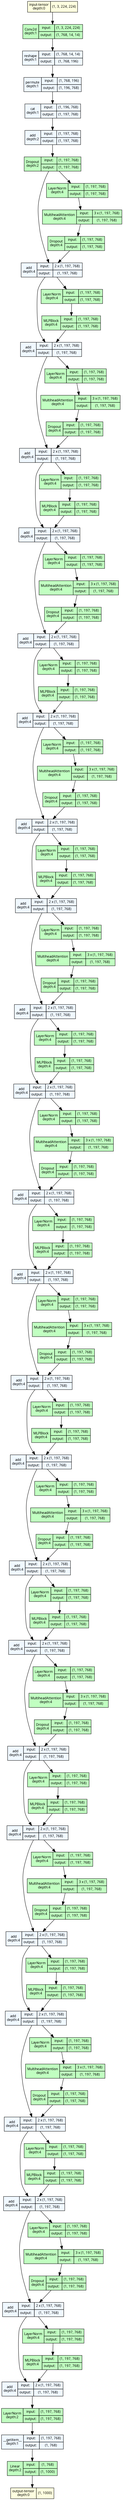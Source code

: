 strict digraph ViT_b_16 {
	graph [ordering=in size="106.5,106.5"]
	node [align=left fontname="Linux libertine" fontsize=10 height=0.2 margin=0 ranksep=0.1 shape=plaintext style=filled]
	edge [fontsize=10]
	0 [label=<
                    <TABLE BORDER="0" CELLBORDER="1" CELLSPACING="0" CELLPADDING="4">
                    <TR><TD>input-tensor<BR/>depth:0</TD><TD>(1, 3, 224, 224)</TD></TR>
                    </TABLE>> fillcolor=lightyellow]
	1 [label=<
                    <TABLE BORDER="0" CELLBORDER="1" CELLSPACING="0" CELLPADDING="4">
                    <TR>
                        <TD ROWSPAN="2">Conv2d<BR/>depth:1</TD>
                        <TD COLSPAN="2">input:</TD>
                        <TD COLSPAN="2">(1, 3, 224, 224) </TD>
                    </TR>
                    <TR>
                        <TD COLSPAN="2">output: </TD>
                        <TD COLSPAN="2">(1, 768, 14, 14) </TD>
                    </TR>
                    </TABLE>> fillcolor=darkseagreen1]
	2 [label=<
                    <TABLE BORDER="0" CELLBORDER="1" CELLSPACING="0" CELLPADDING="4">
                    <TR>
                        <TD ROWSPAN="2">reshape<BR/>depth:1</TD>
                        <TD COLSPAN="2">input:</TD>
                        <TD COLSPAN="2">(1, 768, 14, 14) </TD>
                    </TR>
                    <TR>
                        <TD COLSPAN="2">output: </TD>
                        <TD COLSPAN="2">(1, 768, 196) </TD>
                    </TR>
                    </TABLE>> fillcolor=aliceblue]
	3 [label=<
                    <TABLE BORDER="0" CELLBORDER="1" CELLSPACING="0" CELLPADDING="4">
                    <TR>
                        <TD ROWSPAN="2">permute<BR/>depth:1</TD>
                        <TD COLSPAN="2">input:</TD>
                        <TD COLSPAN="2">(1, 768, 196) </TD>
                    </TR>
                    <TR>
                        <TD COLSPAN="2">output: </TD>
                        <TD COLSPAN="2">(1, 196, 768) </TD>
                    </TR>
                    </TABLE>> fillcolor=aliceblue]
	4 [label=<
                    <TABLE BORDER="0" CELLBORDER="1" CELLSPACING="0" CELLPADDING="4">
                    <TR>
                        <TD ROWSPAN="2">cat<BR/>depth:1</TD>
                        <TD COLSPAN="2">input:</TD>
                        <TD COLSPAN="2">(1, 196, 768) </TD>
                    </TR>
                    <TR>
                        <TD COLSPAN="2">output: </TD>
                        <TD COLSPAN="2">(1, 197, 768) </TD>
                    </TR>
                    </TABLE>> fillcolor=aliceblue]
	5 [label=<
                    <TABLE BORDER="0" CELLBORDER="1" CELLSPACING="0" CELLPADDING="4">
                    <TR>
                        <TD ROWSPAN="2">add<BR/>depth:2</TD>
                        <TD COLSPAN="2">input:</TD>
                        <TD COLSPAN="2">(1, 197, 768) </TD>
                    </TR>
                    <TR>
                        <TD COLSPAN="2">output: </TD>
                        <TD COLSPAN="2">(1, 197, 768) </TD>
                    </TR>
                    </TABLE>> fillcolor=aliceblue]
	6 [label=<
                    <TABLE BORDER="0" CELLBORDER="1" CELLSPACING="0" CELLPADDING="4">
                    <TR>
                        <TD ROWSPAN="2">Dropout<BR/>depth:2</TD>
                        <TD COLSPAN="2">input:</TD>
                        <TD COLSPAN="2">(1, 197, 768) </TD>
                    </TR>
                    <TR>
                        <TD COLSPAN="2">output: </TD>
                        <TD COLSPAN="2">(1, 197, 768) </TD>
                    </TR>
                    </TABLE>> fillcolor=darkseagreen1]
	7 [label=<
                    <TABLE BORDER="0" CELLBORDER="1" CELLSPACING="0" CELLPADDING="4">
                    <TR>
                        <TD ROWSPAN="2">LayerNorm<BR/>depth:4</TD>
                        <TD COLSPAN="2">input:</TD>
                        <TD COLSPAN="2">(1, 197, 768) </TD>
                    </TR>
                    <TR>
                        <TD COLSPAN="2">output: </TD>
                        <TD COLSPAN="2">(1, 197, 768) </TD>
                    </TR>
                    </TABLE>> fillcolor=darkseagreen1]
	8 [label=<
                    <TABLE BORDER="0" CELLBORDER="1" CELLSPACING="0" CELLPADDING="4">
                    <TR>
                        <TD ROWSPAN="2">MultiheadAttention<BR/>depth:4</TD>
                        <TD COLSPAN="2">input:</TD>
                        <TD COLSPAN="2">3 x (1, 197, 768) </TD>
                    </TR>
                    <TR>
                        <TD COLSPAN="2">output: </TD>
                        <TD COLSPAN="2">(1, 197, 768) </TD>
                    </TR>
                    </TABLE>> fillcolor=darkseagreen1]
	9 [label=<
                    <TABLE BORDER="0" CELLBORDER="1" CELLSPACING="0" CELLPADDING="4">
                    <TR>
                        <TD ROWSPAN="2">Dropout<BR/>depth:4</TD>
                        <TD COLSPAN="2">input:</TD>
                        <TD COLSPAN="2">(1, 197, 768) </TD>
                    </TR>
                    <TR>
                        <TD COLSPAN="2">output: </TD>
                        <TD COLSPAN="2">(1, 197, 768) </TD>
                    </TR>
                    </TABLE>> fillcolor=darkseagreen1]
	10 [label=<
                    <TABLE BORDER="0" CELLBORDER="1" CELLSPACING="0" CELLPADDING="4">
                    <TR>
                        <TD ROWSPAN="2">add<BR/>depth:4</TD>
                        <TD COLSPAN="2">input:</TD>
                        <TD COLSPAN="2">2 x (1, 197, 768) </TD>
                    </TR>
                    <TR>
                        <TD COLSPAN="2">output: </TD>
                        <TD COLSPAN="2">(1, 197, 768) </TD>
                    </TR>
                    </TABLE>> fillcolor=aliceblue]
	11 [label=<
                    <TABLE BORDER="0" CELLBORDER="1" CELLSPACING="0" CELLPADDING="4">
                    <TR>
                        <TD ROWSPAN="2">LayerNorm<BR/>depth:4</TD>
                        <TD COLSPAN="2">input:</TD>
                        <TD COLSPAN="2">(1, 197, 768) </TD>
                    </TR>
                    <TR>
                        <TD COLSPAN="2">output: </TD>
                        <TD COLSPAN="2">(1, 197, 768) </TD>
                    </TR>
                    </TABLE>> fillcolor=darkseagreen1]
	12 [label=<
                    <TABLE BORDER="0" CELLBORDER="1" CELLSPACING="0" CELLPADDING="4">
                    <TR>
                        <TD ROWSPAN="2">MLPBlock<BR/>depth:4</TD>
                        <TD COLSPAN="2">input:</TD>
                        <TD COLSPAN="2">(1, 197, 768) </TD>
                    </TR>
                    <TR>
                        <TD COLSPAN="2">output: </TD>
                        <TD COLSPAN="2">(1, 197, 768) </TD>
                    </TR>
                    </TABLE>> fillcolor=darkseagreen1]
	13 [label=<
                    <TABLE BORDER="0" CELLBORDER="1" CELLSPACING="0" CELLPADDING="4">
                    <TR>
                        <TD ROWSPAN="2">add<BR/>depth:4</TD>
                        <TD COLSPAN="2">input:</TD>
                        <TD COLSPAN="2">2 x (1, 197, 768) </TD>
                    </TR>
                    <TR>
                        <TD COLSPAN="2">output: </TD>
                        <TD COLSPAN="2">(1, 197, 768) </TD>
                    </TR>
                    </TABLE>> fillcolor=aliceblue]
	14 [label=<
                    <TABLE BORDER="0" CELLBORDER="1" CELLSPACING="0" CELLPADDING="4">
                    <TR>
                        <TD ROWSPAN="2">LayerNorm<BR/>depth:4</TD>
                        <TD COLSPAN="2">input:</TD>
                        <TD COLSPAN="2">(1, 197, 768) </TD>
                    </TR>
                    <TR>
                        <TD COLSPAN="2">output: </TD>
                        <TD COLSPAN="2">(1, 197, 768) </TD>
                    </TR>
                    </TABLE>> fillcolor=darkseagreen1]
	15 [label=<
                    <TABLE BORDER="0" CELLBORDER="1" CELLSPACING="0" CELLPADDING="4">
                    <TR>
                        <TD ROWSPAN="2">MultiheadAttention<BR/>depth:4</TD>
                        <TD COLSPAN="2">input:</TD>
                        <TD COLSPAN="2">3 x (1, 197, 768) </TD>
                    </TR>
                    <TR>
                        <TD COLSPAN="2">output: </TD>
                        <TD COLSPAN="2">(1, 197, 768) </TD>
                    </TR>
                    </TABLE>> fillcolor=darkseagreen1]
	16 [label=<
                    <TABLE BORDER="0" CELLBORDER="1" CELLSPACING="0" CELLPADDING="4">
                    <TR>
                        <TD ROWSPAN="2">Dropout<BR/>depth:4</TD>
                        <TD COLSPAN="2">input:</TD>
                        <TD COLSPAN="2">(1, 197, 768) </TD>
                    </TR>
                    <TR>
                        <TD COLSPAN="2">output: </TD>
                        <TD COLSPAN="2">(1, 197, 768) </TD>
                    </TR>
                    </TABLE>> fillcolor=darkseagreen1]
	17 [label=<
                    <TABLE BORDER="0" CELLBORDER="1" CELLSPACING="0" CELLPADDING="4">
                    <TR>
                        <TD ROWSPAN="2">add<BR/>depth:4</TD>
                        <TD COLSPAN="2">input:</TD>
                        <TD COLSPAN="2">2 x (1, 197, 768) </TD>
                    </TR>
                    <TR>
                        <TD COLSPAN="2">output: </TD>
                        <TD COLSPAN="2">(1, 197, 768) </TD>
                    </TR>
                    </TABLE>> fillcolor=aliceblue]
	18 [label=<
                    <TABLE BORDER="0" CELLBORDER="1" CELLSPACING="0" CELLPADDING="4">
                    <TR>
                        <TD ROWSPAN="2">LayerNorm<BR/>depth:4</TD>
                        <TD COLSPAN="2">input:</TD>
                        <TD COLSPAN="2">(1, 197, 768) </TD>
                    </TR>
                    <TR>
                        <TD COLSPAN="2">output: </TD>
                        <TD COLSPAN="2">(1, 197, 768) </TD>
                    </TR>
                    </TABLE>> fillcolor=darkseagreen1]
	19 [label=<
                    <TABLE BORDER="0" CELLBORDER="1" CELLSPACING="0" CELLPADDING="4">
                    <TR>
                        <TD ROWSPAN="2">MLPBlock<BR/>depth:4</TD>
                        <TD COLSPAN="2">input:</TD>
                        <TD COLSPAN="2">(1, 197, 768) </TD>
                    </TR>
                    <TR>
                        <TD COLSPAN="2">output: </TD>
                        <TD COLSPAN="2">(1, 197, 768) </TD>
                    </TR>
                    </TABLE>> fillcolor=darkseagreen1]
	20 [label=<
                    <TABLE BORDER="0" CELLBORDER="1" CELLSPACING="0" CELLPADDING="4">
                    <TR>
                        <TD ROWSPAN="2">add<BR/>depth:4</TD>
                        <TD COLSPAN="2">input:</TD>
                        <TD COLSPAN="2">2 x (1, 197, 768) </TD>
                    </TR>
                    <TR>
                        <TD COLSPAN="2">output: </TD>
                        <TD COLSPAN="2">(1, 197, 768) </TD>
                    </TR>
                    </TABLE>> fillcolor=aliceblue]
	21 [label=<
                    <TABLE BORDER="0" CELLBORDER="1" CELLSPACING="0" CELLPADDING="4">
                    <TR>
                        <TD ROWSPAN="2">LayerNorm<BR/>depth:4</TD>
                        <TD COLSPAN="2">input:</TD>
                        <TD COLSPAN="2">(1, 197, 768) </TD>
                    </TR>
                    <TR>
                        <TD COLSPAN="2">output: </TD>
                        <TD COLSPAN="2">(1, 197, 768) </TD>
                    </TR>
                    </TABLE>> fillcolor=darkseagreen1]
	22 [label=<
                    <TABLE BORDER="0" CELLBORDER="1" CELLSPACING="0" CELLPADDING="4">
                    <TR>
                        <TD ROWSPAN="2">MultiheadAttention<BR/>depth:4</TD>
                        <TD COLSPAN="2">input:</TD>
                        <TD COLSPAN="2">3 x (1, 197, 768) </TD>
                    </TR>
                    <TR>
                        <TD COLSPAN="2">output: </TD>
                        <TD COLSPAN="2">(1, 197, 768) </TD>
                    </TR>
                    </TABLE>> fillcolor=darkseagreen1]
	23 [label=<
                    <TABLE BORDER="0" CELLBORDER="1" CELLSPACING="0" CELLPADDING="4">
                    <TR>
                        <TD ROWSPAN="2">Dropout<BR/>depth:4</TD>
                        <TD COLSPAN="2">input:</TD>
                        <TD COLSPAN="2">(1, 197, 768) </TD>
                    </TR>
                    <TR>
                        <TD COLSPAN="2">output: </TD>
                        <TD COLSPAN="2">(1, 197, 768) </TD>
                    </TR>
                    </TABLE>> fillcolor=darkseagreen1]
	24 [label=<
                    <TABLE BORDER="0" CELLBORDER="1" CELLSPACING="0" CELLPADDING="4">
                    <TR>
                        <TD ROWSPAN="2">add<BR/>depth:4</TD>
                        <TD COLSPAN="2">input:</TD>
                        <TD COLSPAN="2">2 x (1, 197, 768) </TD>
                    </TR>
                    <TR>
                        <TD COLSPAN="2">output: </TD>
                        <TD COLSPAN="2">(1, 197, 768) </TD>
                    </TR>
                    </TABLE>> fillcolor=aliceblue]
	25 [label=<
                    <TABLE BORDER="0" CELLBORDER="1" CELLSPACING="0" CELLPADDING="4">
                    <TR>
                        <TD ROWSPAN="2">LayerNorm<BR/>depth:4</TD>
                        <TD COLSPAN="2">input:</TD>
                        <TD COLSPAN="2">(1, 197, 768) </TD>
                    </TR>
                    <TR>
                        <TD COLSPAN="2">output: </TD>
                        <TD COLSPAN="2">(1, 197, 768) </TD>
                    </TR>
                    </TABLE>> fillcolor=darkseagreen1]
	26 [label=<
                    <TABLE BORDER="0" CELLBORDER="1" CELLSPACING="0" CELLPADDING="4">
                    <TR>
                        <TD ROWSPAN="2">MLPBlock<BR/>depth:4</TD>
                        <TD COLSPAN="2">input:</TD>
                        <TD COLSPAN="2">(1, 197, 768) </TD>
                    </TR>
                    <TR>
                        <TD COLSPAN="2">output: </TD>
                        <TD COLSPAN="2">(1, 197, 768) </TD>
                    </TR>
                    </TABLE>> fillcolor=darkseagreen1]
	27 [label=<
                    <TABLE BORDER="0" CELLBORDER="1" CELLSPACING="0" CELLPADDING="4">
                    <TR>
                        <TD ROWSPAN="2">add<BR/>depth:4</TD>
                        <TD COLSPAN="2">input:</TD>
                        <TD COLSPAN="2">2 x (1, 197, 768) </TD>
                    </TR>
                    <TR>
                        <TD COLSPAN="2">output: </TD>
                        <TD COLSPAN="2">(1, 197, 768) </TD>
                    </TR>
                    </TABLE>> fillcolor=aliceblue]
	28 [label=<
                    <TABLE BORDER="0" CELLBORDER="1" CELLSPACING="0" CELLPADDING="4">
                    <TR>
                        <TD ROWSPAN="2">LayerNorm<BR/>depth:4</TD>
                        <TD COLSPAN="2">input:</TD>
                        <TD COLSPAN="2">(1, 197, 768) </TD>
                    </TR>
                    <TR>
                        <TD COLSPAN="2">output: </TD>
                        <TD COLSPAN="2">(1, 197, 768) </TD>
                    </TR>
                    </TABLE>> fillcolor=darkseagreen1]
	29 [label=<
                    <TABLE BORDER="0" CELLBORDER="1" CELLSPACING="0" CELLPADDING="4">
                    <TR>
                        <TD ROWSPAN="2">MultiheadAttention<BR/>depth:4</TD>
                        <TD COLSPAN="2">input:</TD>
                        <TD COLSPAN="2">3 x (1, 197, 768) </TD>
                    </TR>
                    <TR>
                        <TD COLSPAN="2">output: </TD>
                        <TD COLSPAN="2">(1, 197, 768) </TD>
                    </TR>
                    </TABLE>> fillcolor=darkseagreen1]
	30 [label=<
                    <TABLE BORDER="0" CELLBORDER="1" CELLSPACING="0" CELLPADDING="4">
                    <TR>
                        <TD ROWSPAN="2">Dropout<BR/>depth:4</TD>
                        <TD COLSPAN="2">input:</TD>
                        <TD COLSPAN="2">(1, 197, 768) </TD>
                    </TR>
                    <TR>
                        <TD COLSPAN="2">output: </TD>
                        <TD COLSPAN="2">(1, 197, 768) </TD>
                    </TR>
                    </TABLE>> fillcolor=darkseagreen1]
	31 [label=<
                    <TABLE BORDER="0" CELLBORDER="1" CELLSPACING="0" CELLPADDING="4">
                    <TR>
                        <TD ROWSPAN="2">add<BR/>depth:4</TD>
                        <TD COLSPAN="2">input:</TD>
                        <TD COLSPAN="2">2 x (1, 197, 768) </TD>
                    </TR>
                    <TR>
                        <TD COLSPAN="2">output: </TD>
                        <TD COLSPAN="2">(1, 197, 768) </TD>
                    </TR>
                    </TABLE>> fillcolor=aliceblue]
	32 [label=<
                    <TABLE BORDER="0" CELLBORDER="1" CELLSPACING="0" CELLPADDING="4">
                    <TR>
                        <TD ROWSPAN="2">LayerNorm<BR/>depth:4</TD>
                        <TD COLSPAN="2">input:</TD>
                        <TD COLSPAN="2">(1, 197, 768) </TD>
                    </TR>
                    <TR>
                        <TD COLSPAN="2">output: </TD>
                        <TD COLSPAN="2">(1, 197, 768) </TD>
                    </TR>
                    </TABLE>> fillcolor=darkseagreen1]
	33 [label=<
                    <TABLE BORDER="0" CELLBORDER="1" CELLSPACING="0" CELLPADDING="4">
                    <TR>
                        <TD ROWSPAN="2">MLPBlock<BR/>depth:4</TD>
                        <TD COLSPAN="2">input:</TD>
                        <TD COLSPAN="2">(1, 197, 768) </TD>
                    </TR>
                    <TR>
                        <TD COLSPAN="2">output: </TD>
                        <TD COLSPAN="2">(1, 197, 768) </TD>
                    </TR>
                    </TABLE>> fillcolor=darkseagreen1]
	34 [label=<
                    <TABLE BORDER="0" CELLBORDER="1" CELLSPACING="0" CELLPADDING="4">
                    <TR>
                        <TD ROWSPAN="2">add<BR/>depth:4</TD>
                        <TD COLSPAN="2">input:</TD>
                        <TD COLSPAN="2">2 x (1, 197, 768) </TD>
                    </TR>
                    <TR>
                        <TD COLSPAN="2">output: </TD>
                        <TD COLSPAN="2">(1, 197, 768) </TD>
                    </TR>
                    </TABLE>> fillcolor=aliceblue]
	35 [label=<
                    <TABLE BORDER="0" CELLBORDER="1" CELLSPACING="0" CELLPADDING="4">
                    <TR>
                        <TD ROWSPAN="2">LayerNorm<BR/>depth:4</TD>
                        <TD COLSPAN="2">input:</TD>
                        <TD COLSPAN="2">(1, 197, 768) </TD>
                    </TR>
                    <TR>
                        <TD COLSPAN="2">output: </TD>
                        <TD COLSPAN="2">(1, 197, 768) </TD>
                    </TR>
                    </TABLE>> fillcolor=darkseagreen1]
	36 [label=<
                    <TABLE BORDER="0" CELLBORDER="1" CELLSPACING="0" CELLPADDING="4">
                    <TR>
                        <TD ROWSPAN="2">MultiheadAttention<BR/>depth:4</TD>
                        <TD COLSPAN="2">input:</TD>
                        <TD COLSPAN="2">3 x (1, 197, 768) </TD>
                    </TR>
                    <TR>
                        <TD COLSPAN="2">output: </TD>
                        <TD COLSPAN="2">(1, 197, 768) </TD>
                    </TR>
                    </TABLE>> fillcolor=darkseagreen1]
	37 [label=<
                    <TABLE BORDER="0" CELLBORDER="1" CELLSPACING="0" CELLPADDING="4">
                    <TR>
                        <TD ROWSPAN="2">Dropout<BR/>depth:4</TD>
                        <TD COLSPAN="2">input:</TD>
                        <TD COLSPAN="2">(1, 197, 768) </TD>
                    </TR>
                    <TR>
                        <TD COLSPAN="2">output: </TD>
                        <TD COLSPAN="2">(1, 197, 768) </TD>
                    </TR>
                    </TABLE>> fillcolor=darkseagreen1]
	38 [label=<
                    <TABLE BORDER="0" CELLBORDER="1" CELLSPACING="0" CELLPADDING="4">
                    <TR>
                        <TD ROWSPAN="2">add<BR/>depth:4</TD>
                        <TD COLSPAN="2">input:</TD>
                        <TD COLSPAN="2">2 x (1, 197, 768) </TD>
                    </TR>
                    <TR>
                        <TD COLSPAN="2">output: </TD>
                        <TD COLSPAN="2">(1, 197, 768) </TD>
                    </TR>
                    </TABLE>> fillcolor=aliceblue]
	39 [label=<
                    <TABLE BORDER="0" CELLBORDER="1" CELLSPACING="0" CELLPADDING="4">
                    <TR>
                        <TD ROWSPAN="2">LayerNorm<BR/>depth:4</TD>
                        <TD COLSPAN="2">input:</TD>
                        <TD COLSPAN="2">(1, 197, 768) </TD>
                    </TR>
                    <TR>
                        <TD COLSPAN="2">output: </TD>
                        <TD COLSPAN="2">(1, 197, 768) </TD>
                    </TR>
                    </TABLE>> fillcolor=darkseagreen1]
	40 [label=<
                    <TABLE BORDER="0" CELLBORDER="1" CELLSPACING="0" CELLPADDING="4">
                    <TR>
                        <TD ROWSPAN="2">MLPBlock<BR/>depth:4</TD>
                        <TD COLSPAN="2">input:</TD>
                        <TD COLSPAN="2">(1, 197, 768) </TD>
                    </TR>
                    <TR>
                        <TD COLSPAN="2">output: </TD>
                        <TD COLSPAN="2">(1, 197, 768) </TD>
                    </TR>
                    </TABLE>> fillcolor=darkseagreen1]
	41 [label=<
                    <TABLE BORDER="0" CELLBORDER="1" CELLSPACING="0" CELLPADDING="4">
                    <TR>
                        <TD ROWSPAN="2">add<BR/>depth:4</TD>
                        <TD COLSPAN="2">input:</TD>
                        <TD COLSPAN="2">2 x (1, 197, 768) </TD>
                    </TR>
                    <TR>
                        <TD COLSPAN="2">output: </TD>
                        <TD COLSPAN="2">(1, 197, 768) </TD>
                    </TR>
                    </TABLE>> fillcolor=aliceblue]
	42 [label=<
                    <TABLE BORDER="0" CELLBORDER="1" CELLSPACING="0" CELLPADDING="4">
                    <TR>
                        <TD ROWSPAN="2">LayerNorm<BR/>depth:4</TD>
                        <TD COLSPAN="2">input:</TD>
                        <TD COLSPAN="2">(1, 197, 768) </TD>
                    </TR>
                    <TR>
                        <TD COLSPAN="2">output: </TD>
                        <TD COLSPAN="2">(1, 197, 768) </TD>
                    </TR>
                    </TABLE>> fillcolor=darkseagreen1]
	43 [label=<
                    <TABLE BORDER="0" CELLBORDER="1" CELLSPACING="0" CELLPADDING="4">
                    <TR>
                        <TD ROWSPAN="2">MultiheadAttention<BR/>depth:4</TD>
                        <TD COLSPAN="2">input:</TD>
                        <TD COLSPAN="2">3 x (1, 197, 768) </TD>
                    </TR>
                    <TR>
                        <TD COLSPAN="2">output: </TD>
                        <TD COLSPAN="2">(1, 197, 768) </TD>
                    </TR>
                    </TABLE>> fillcolor=darkseagreen1]
	44 [label=<
                    <TABLE BORDER="0" CELLBORDER="1" CELLSPACING="0" CELLPADDING="4">
                    <TR>
                        <TD ROWSPAN="2">Dropout<BR/>depth:4</TD>
                        <TD COLSPAN="2">input:</TD>
                        <TD COLSPAN="2">(1, 197, 768) </TD>
                    </TR>
                    <TR>
                        <TD COLSPAN="2">output: </TD>
                        <TD COLSPAN="2">(1, 197, 768) </TD>
                    </TR>
                    </TABLE>> fillcolor=darkseagreen1]
	45 [label=<
                    <TABLE BORDER="0" CELLBORDER="1" CELLSPACING="0" CELLPADDING="4">
                    <TR>
                        <TD ROWSPAN="2">add<BR/>depth:4</TD>
                        <TD COLSPAN="2">input:</TD>
                        <TD COLSPAN="2">2 x (1, 197, 768) </TD>
                    </TR>
                    <TR>
                        <TD COLSPAN="2">output: </TD>
                        <TD COLSPAN="2">(1, 197, 768) </TD>
                    </TR>
                    </TABLE>> fillcolor=aliceblue]
	46 [label=<
                    <TABLE BORDER="0" CELLBORDER="1" CELLSPACING="0" CELLPADDING="4">
                    <TR>
                        <TD ROWSPAN="2">LayerNorm<BR/>depth:4</TD>
                        <TD COLSPAN="2">input:</TD>
                        <TD COLSPAN="2">(1, 197, 768) </TD>
                    </TR>
                    <TR>
                        <TD COLSPAN="2">output: </TD>
                        <TD COLSPAN="2">(1, 197, 768) </TD>
                    </TR>
                    </TABLE>> fillcolor=darkseagreen1]
	47 [label=<
                    <TABLE BORDER="0" CELLBORDER="1" CELLSPACING="0" CELLPADDING="4">
                    <TR>
                        <TD ROWSPAN="2">MLPBlock<BR/>depth:4</TD>
                        <TD COLSPAN="2">input:</TD>
                        <TD COLSPAN="2">(1, 197, 768) </TD>
                    </TR>
                    <TR>
                        <TD COLSPAN="2">output: </TD>
                        <TD COLSPAN="2">(1, 197, 768) </TD>
                    </TR>
                    </TABLE>> fillcolor=darkseagreen1]
	48 [label=<
                    <TABLE BORDER="0" CELLBORDER="1" CELLSPACING="0" CELLPADDING="4">
                    <TR>
                        <TD ROWSPAN="2">add<BR/>depth:4</TD>
                        <TD COLSPAN="2">input:</TD>
                        <TD COLSPAN="2">2 x (1, 197, 768) </TD>
                    </TR>
                    <TR>
                        <TD COLSPAN="2">output: </TD>
                        <TD COLSPAN="2">(1, 197, 768) </TD>
                    </TR>
                    </TABLE>> fillcolor=aliceblue]
	49 [label=<
                    <TABLE BORDER="0" CELLBORDER="1" CELLSPACING="0" CELLPADDING="4">
                    <TR>
                        <TD ROWSPAN="2">LayerNorm<BR/>depth:4</TD>
                        <TD COLSPAN="2">input:</TD>
                        <TD COLSPAN="2">(1, 197, 768) </TD>
                    </TR>
                    <TR>
                        <TD COLSPAN="2">output: </TD>
                        <TD COLSPAN="2">(1, 197, 768) </TD>
                    </TR>
                    </TABLE>> fillcolor=darkseagreen1]
	50 [label=<
                    <TABLE BORDER="0" CELLBORDER="1" CELLSPACING="0" CELLPADDING="4">
                    <TR>
                        <TD ROWSPAN="2">MultiheadAttention<BR/>depth:4</TD>
                        <TD COLSPAN="2">input:</TD>
                        <TD COLSPAN="2">3 x (1, 197, 768) </TD>
                    </TR>
                    <TR>
                        <TD COLSPAN="2">output: </TD>
                        <TD COLSPAN="2">(1, 197, 768) </TD>
                    </TR>
                    </TABLE>> fillcolor=darkseagreen1]
	51 [label=<
                    <TABLE BORDER="0" CELLBORDER="1" CELLSPACING="0" CELLPADDING="4">
                    <TR>
                        <TD ROWSPAN="2">Dropout<BR/>depth:4</TD>
                        <TD COLSPAN="2">input:</TD>
                        <TD COLSPAN="2">(1, 197, 768) </TD>
                    </TR>
                    <TR>
                        <TD COLSPAN="2">output: </TD>
                        <TD COLSPAN="2">(1, 197, 768) </TD>
                    </TR>
                    </TABLE>> fillcolor=darkseagreen1]
	52 [label=<
                    <TABLE BORDER="0" CELLBORDER="1" CELLSPACING="0" CELLPADDING="4">
                    <TR>
                        <TD ROWSPAN="2">add<BR/>depth:4</TD>
                        <TD COLSPAN="2">input:</TD>
                        <TD COLSPAN="2">2 x (1, 197, 768) </TD>
                    </TR>
                    <TR>
                        <TD COLSPAN="2">output: </TD>
                        <TD COLSPAN="2">(1, 197, 768) </TD>
                    </TR>
                    </TABLE>> fillcolor=aliceblue]
	53 [label=<
                    <TABLE BORDER="0" CELLBORDER="1" CELLSPACING="0" CELLPADDING="4">
                    <TR>
                        <TD ROWSPAN="2">LayerNorm<BR/>depth:4</TD>
                        <TD COLSPAN="2">input:</TD>
                        <TD COLSPAN="2">(1, 197, 768) </TD>
                    </TR>
                    <TR>
                        <TD COLSPAN="2">output: </TD>
                        <TD COLSPAN="2">(1, 197, 768) </TD>
                    </TR>
                    </TABLE>> fillcolor=darkseagreen1]
	54 [label=<
                    <TABLE BORDER="0" CELLBORDER="1" CELLSPACING="0" CELLPADDING="4">
                    <TR>
                        <TD ROWSPAN="2">MLPBlock<BR/>depth:4</TD>
                        <TD COLSPAN="2">input:</TD>
                        <TD COLSPAN="2">(1, 197, 768) </TD>
                    </TR>
                    <TR>
                        <TD COLSPAN="2">output: </TD>
                        <TD COLSPAN="2">(1, 197, 768) </TD>
                    </TR>
                    </TABLE>> fillcolor=darkseagreen1]
	55 [label=<
                    <TABLE BORDER="0" CELLBORDER="1" CELLSPACING="0" CELLPADDING="4">
                    <TR>
                        <TD ROWSPAN="2">add<BR/>depth:4</TD>
                        <TD COLSPAN="2">input:</TD>
                        <TD COLSPAN="2">2 x (1, 197, 768) </TD>
                    </TR>
                    <TR>
                        <TD COLSPAN="2">output: </TD>
                        <TD COLSPAN="2">(1, 197, 768) </TD>
                    </TR>
                    </TABLE>> fillcolor=aliceblue]
	56 [label=<
                    <TABLE BORDER="0" CELLBORDER="1" CELLSPACING="0" CELLPADDING="4">
                    <TR>
                        <TD ROWSPAN="2">LayerNorm<BR/>depth:4</TD>
                        <TD COLSPAN="2">input:</TD>
                        <TD COLSPAN="2">(1, 197, 768) </TD>
                    </TR>
                    <TR>
                        <TD COLSPAN="2">output: </TD>
                        <TD COLSPAN="2">(1, 197, 768) </TD>
                    </TR>
                    </TABLE>> fillcolor=darkseagreen1]
	57 [label=<
                    <TABLE BORDER="0" CELLBORDER="1" CELLSPACING="0" CELLPADDING="4">
                    <TR>
                        <TD ROWSPAN="2">MultiheadAttention<BR/>depth:4</TD>
                        <TD COLSPAN="2">input:</TD>
                        <TD COLSPAN="2">3 x (1, 197, 768) </TD>
                    </TR>
                    <TR>
                        <TD COLSPAN="2">output: </TD>
                        <TD COLSPAN="2">(1, 197, 768) </TD>
                    </TR>
                    </TABLE>> fillcolor=darkseagreen1]
	58 [label=<
                    <TABLE BORDER="0" CELLBORDER="1" CELLSPACING="0" CELLPADDING="4">
                    <TR>
                        <TD ROWSPAN="2">Dropout<BR/>depth:4</TD>
                        <TD COLSPAN="2">input:</TD>
                        <TD COLSPAN="2">(1, 197, 768) </TD>
                    </TR>
                    <TR>
                        <TD COLSPAN="2">output: </TD>
                        <TD COLSPAN="2">(1, 197, 768) </TD>
                    </TR>
                    </TABLE>> fillcolor=darkseagreen1]
	59 [label=<
                    <TABLE BORDER="0" CELLBORDER="1" CELLSPACING="0" CELLPADDING="4">
                    <TR>
                        <TD ROWSPAN="2">add<BR/>depth:4</TD>
                        <TD COLSPAN="2">input:</TD>
                        <TD COLSPAN="2">2 x (1, 197, 768) </TD>
                    </TR>
                    <TR>
                        <TD COLSPAN="2">output: </TD>
                        <TD COLSPAN="2">(1, 197, 768) </TD>
                    </TR>
                    </TABLE>> fillcolor=aliceblue]
	60 [label=<
                    <TABLE BORDER="0" CELLBORDER="1" CELLSPACING="0" CELLPADDING="4">
                    <TR>
                        <TD ROWSPAN="2">LayerNorm<BR/>depth:4</TD>
                        <TD COLSPAN="2">input:</TD>
                        <TD COLSPAN="2">(1, 197, 768) </TD>
                    </TR>
                    <TR>
                        <TD COLSPAN="2">output: </TD>
                        <TD COLSPAN="2">(1, 197, 768) </TD>
                    </TR>
                    </TABLE>> fillcolor=darkseagreen1]
	61 [label=<
                    <TABLE BORDER="0" CELLBORDER="1" CELLSPACING="0" CELLPADDING="4">
                    <TR>
                        <TD ROWSPAN="2">MLPBlock<BR/>depth:4</TD>
                        <TD COLSPAN="2">input:</TD>
                        <TD COLSPAN="2">(1, 197, 768) </TD>
                    </TR>
                    <TR>
                        <TD COLSPAN="2">output: </TD>
                        <TD COLSPAN="2">(1, 197, 768) </TD>
                    </TR>
                    </TABLE>> fillcolor=darkseagreen1]
	62 [label=<
                    <TABLE BORDER="0" CELLBORDER="1" CELLSPACING="0" CELLPADDING="4">
                    <TR>
                        <TD ROWSPAN="2">add<BR/>depth:4</TD>
                        <TD COLSPAN="2">input:</TD>
                        <TD COLSPAN="2">2 x (1, 197, 768) </TD>
                    </TR>
                    <TR>
                        <TD COLSPAN="2">output: </TD>
                        <TD COLSPAN="2">(1, 197, 768) </TD>
                    </TR>
                    </TABLE>> fillcolor=aliceblue]
	63 [label=<
                    <TABLE BORDER="0" CELLBORDER="1" CELLSPACING="0" CELLPADDING="4">
                    <TR>
                        <TD ROWSPAN="2">LayerNorm<BR/>depth:4</TD>
                        <TD COLSPAN="2">input:</TD>
                        <TD COLSPAN="2">(1, 197, 768) </TD>
                    </TR>
                    <TR>
                        <TD COLSPAN="2">output: </TD>
                        <TD COLSPAN="2">(1, 197, 768) </TD>
                    </TR>
                    </TABLE>> fillcolor=darkseagreen1]
	64 [label=<
                    <TABLE BORDER="0" CELLBORDER="1" CELLSPACING="0" CELLPADDING="4">
                    <TR>
                        <TD ROWSPAN="2">MultiheadAttention<BR/>depth:4</TD>
                        <TD COLSPAN="2">input:</TD>
                        <TD COLSPAN="2">3 x (1, 197, 768) </TD>
                    </TR>
                    <TR>
                        <TD COLSPAN="2">output: </TD>
                        <TD COLSPAN="2">(1, 197, 768) </TD>
                    </TR>
                    </TABLE>> fillcolor=darkseagreen1]
	65 [label=<
                    <TABLE BORDER="0" CELLBORDER="1" CELLSPACING="0" CELLPADDING="4">
                    <TR>
                        <TD ROWSPAN="2">Dropout<BR/>depth:4</TD>
                        <TD COLSPAN="2">input:</TD>
                        <TD COLSPAN="2">(1, 197, 768) </TD>
                    </TR>
                    <TR>
                        <TD COLSPAN="2">output: </TD>
                        <TD COLSPAN="2">(1, 197, 768) </TD>
                    </TR>
                    </TABLE>> fillcolor=darkseagreen1]
	66 [label=<
                    <TABLE BORDER="0" CELLBORDER="1" CELLSPACING="0" CELLPADDING="4">
                    <TR>
                        <TD ROWSPAN="2">add<BR/>depth:4</TD>
                        <TD COLSPAN="2">input:</TD>
                        <TD COLSPAN="2">2 x (1, 197, 768) </TD>
                    </TR>
                    <TR>
                        <TD COLSPAN="2">output: </TD>
                        <TD COLSPAN="2">(1, 197, 768) </TD>
                    </TR>
                    </TABLE>> fillcolor=aliceblue]
	67 [label=<
                    <TABLE BORDER="0" CELLBORDER="1" CELLSPACING="0" CELLPADDING="4">
                    <TR>
                        <TD ROWSPAN="2">LayerNorm<BR/>depth:4</TD>
                        <TD COLSPAN="2">input:</TD>
                        <TD COLSPAN="2">(1, 197, 768) </TD>
                    </TR>
                    <TR>
                        <TD COLSPAN="2">output: </TD>
                        <TD COLSPAN="2">(1, 197, 768) </TD>
                    </TR>
                    </TABLE>> fillcolor=darkseagreen1]
	68 [label=<
                    <TABLE BORDER="0" CELLBORDER="1" CELLSPACING="0" CELLPADDING="4">
                    <TR>
                        <TD ROWSPAN="2">MLPBlock<BR/>depth:4</TD>
                        <TD COLSPAN="2">input:</TD>
                        <TD COLSPAN="2">(1, 197, 768) </TD>
                    </TR>
                    <TR>
                        <TD COLSPAN="2">output: </TD>
                        <TD COLSPAN="2">(1, 197, 768) </TD>
                    </TR>
                    </TABLE>> fillcolor=darkseagreen1]
	69 [label=<
                    <TABLE BORDER="0" CELLBORDER="1" CELLSPACING="0" CELLPADDING="4">
                    <TR>
                        <TD ROWSPAN="2">add<BR/>depth:4</TD>
                        <TD COLSPAN="2">input:</TD>
                        <TD COLSPAN="2">2 x (1, 197, 768) </TD>
                    </TR>
                    <TR>
                        <TD COLSPAN="2">output: </TD>
                        <TD COLSPAN="2">(1, 197, 768) </TD>
                    </TR>
                    </TABLE>> fillcolor=aliceblue]
	70 [label=<
                    <TABLE BORDER="0" CELLBORDER="1" CELLSPACING="0" CELLPADDING="4">
                    <TR>
                        <TD ROWSPAN="2">LayerNorm<BR/>depth:4</TD>
                        <TD COLSPAN="2">input:</TD>
                        <TD COLSPAN="2">(1, 197, 768) </TD>
                    </TR>
                    <TR>
                        <TD COLSPAN="2">output: </TD>
                        <TD COLSPAN="2">(1, 197, 768) </TD>
                    </TR>
                    </TABLE>> fillcolor=darkseagreen1]
	71 [label=<
                    <TABLE BORDER="0" CELLBORDER="1" CELLSPACING="0" CELLPADDING="4">
                    <TR>
                        <TD ROWSPAN="2">MultiheadAttention<BR/>depth:4</TD>
                        <TD COLSPAN="2">input:</TD>
                        <TD COLSPAN="2">3 x (1, 197, 768) </TD>
                    </TR>
                    <TR>
                        <TD COLSPAN="2">output: </TD>
                        <TD COLSPAN="2">(1, 197, 768) </TD>
                    </TR>
                    </TABLE>> fillcolor=darkseagreen1]
	72 [label=<
                    <TABLE BORDER="0" CELLBORDER="1" CELLSPACING="0" CELLPADDING="4">
                    <TR>
                        <TD ROWSPAN="2">Dropout<BR/>depth:4</TD>
                        <TD COLSPAN="2">input:</TD>
                        <TD COLSPAN="2">(1, 197, 768) </TD>
                    </TR>
                    <TR>
                        <TD COLSPAN="2">output: </TD>
                        <TD COLSPAN="2">(1, 197, 768) </TD>
                    </TR>
                    </TABLE>> fillcolor=darkseagreen1]
	73 [label=<
                    <TABLE BORDER="0" CELLBORDER="1" CELLSPACING="0" CELLPADDING="4">
                    <TR>
                        <TD ROWSPAN="2">add<BR/>depth:4</TD>
                        <TD COLSPAN="2">input:</TD>
                        <TD COLSPAN="2">2 x (1, 197, 768) </TD>
                    </TR>
                    <TR>
                        <TD COLSPAN="2">output: </TD>
                        <TD COLSPAN="2">(1, 197, 768) </TD>
                    </TR>
                    </TABLE>> fillcolor=aliceblue]
	74 [label=<
                    <TABLE BORDER="0" CELLBORDER="1" CELLSPACING="0" CELLPADDING="4">
                    <TR>
                        <TD ROWSPAN="2">LayerNorm<BR/>depth:4</TD>
                        <TD COLSPAN="2">input:</TD>
                        <TD COLSPAN="2">(1, 197, 768) </TD>
                    </TR>
                    <TR>
                        <TD COLSPAN="2">output: </TD>
                        <TD COLSPAN="2">(1, 197, 768) </TD>
                    </TR>
                    </TABLE>> fillcolor=darkseagreen1]
	75 [label=<
                    <TABLE BORDER="0" CELLBORDER="1" CELLSPACING="0" CELLPADDING="4">
                    <TR>
                        <TD ROWSPAN="2">MLPBlock<BR/>depth:4</TD>
                        <TD COLSPAN="2">input:</TD>
                        <TD COLSPAN="2">(1, 197, 768) </TD>
                    </TR>
                    <TR>
                        <TD COLSPAN="2">output: </TD>
                        <TD COLSPAN="2">(1, 197, 768) </TD>
                    </TR>
                    </TABLE>> fillcolor=darkseagreen1]
	76 [label=<
                    <TABLE BORDER="0" CELLBORDER="1" CELLSPACING="0" CELLPADDING="4">
                    <TR>
                        <TD ROWSPAN="2">add<BR/>depth:4</TD>
                        <TD COLSPAN="2">input:</TD>
                        <TD COLSPAN="2">2 x (1, 197, 768) </TD>
                    </TR>
                    <TR>
                        <TD COLSPAN="2">output: </TD>
                        <TD COLSPAN="2">(1, 197, 768) </TD>
                    </TR>
                    </TABLE>> fillcolor=aliceblue]
	77 [label=<
                    <TABLE BORDER="0" CELLBORDER="1" CELLSPACING="0" CELLPADDING="4">
                    <TR>
                        <TD ROWSPAN="2">LayerNorm<BR/>depth:4</TD>
                        <TD COLSPAN="2">input:</TD>
                        <TD COLSPAN="2">(1, 197, 768) </TD>
                    </TR>
                    <TR>
                        <TD COLSPAN="2">output: </TD>
                        <TD COLSPAN="2">(1, 197, 768) </TD>
                    </TR>
                    </TABLE>> fillcolor=darkseagreen1]
	78 [label=<
                    <TABLE BORDER="0" CELLBORDER="1" CELLSPACING="0" CELLPADDING="4">
                    <TR>
                        <TD ROWSPAN="2">MultiheadAttention<BR/>depth:4</TD>
                        <TD COLSPAN="2">input:</TD>
                        <TD COLSPAN="2">3 x (1, 197, 768) </TD>
                    </TR>
                    <TR>
                        <TD COLSPAN="2">output: </TD>
                        <TD COLSPAN="2">(1, 197, 768) </TD>
                    </TR>
                    </TABLE>> fillcolor=darkseagreen1]
	79 [label=<
                    <TABLE BORDER="0" CELLBORDER="1" CELLSPACING="0" CELLPADDING="4">
                    <TR>
                        <TD ROWSPAN="2">Dropout<BR/>depth:4</TD>
                        <TD COLSPAN="2">input:</TD>
                        <TD COLSPAN="2">(1, 197, 768) </TD>
                    </TR>
                    <TR>
                        <TD COLSPAN="2">output: </TD>
                        <TD COLSPAN="2">(1, 197, 768) </TD>
                    </TR>
                    </TABLE>> fillcolor=darkseagreen1]
	80 [label=<
                    <TABLE BORDER="0" CELLBORDER="1" CELLSPACING="0" CELLPADDING="4">
                    <TR>
                        <TD ROWSPAN="2">add<BR/>depth:4</TD>
                        <TD COLSPAN="2">input:</TD>
                        <TD COLSPAN="2">2 x (1, 197, 768) </TD>
                    </TR>
                    <TR>
                        <TD COLSPAN="2">output: </TD>
                        <TD COLSPAN="2">(1, 197, 768) </TD>
                    </TR>
                    </TABLE>> fillcolor=aliceblue]
	81 [label=<
                    <TABLE BORDER="0" CELLBORDER="1" CELLSPACING="0" CELLPADDING="4">
                    <TR>
                        <TD ROWSPAN="2">LayerNorm<BR/>depth:4</TD>
                        <TD COLSPAN="2">input:</TD>
                        <TD COLSPAN="2">(1, 197, 768) </TD>
                    </TR>
                    <TR>
                        <TD COLSPAN="2">output: </TD>
                        <TD COLSPAN="2">(1, 197, 768) </TD>
                    </TR>
                    </TABLE>> fillcolor=darkseagreen1]
	82 [label=<
                    <TABLE BORDER="0" CELLBORDER="1" CELLSPACING="0" CELLPADDING="4">
                    <TR>
                        <TD ROWSPAN="2">MLPBlock<BR/>depth:4</TD>
                        <TD COLSPAN="2">input:</TD>
                        <TD COLSPAN="2">(1, 197, 768) </TD>
                    </TR>
                    <TR>
                        <TD COLSPAN="2">output: </TD>
                        <TD COLSPAN="2">(1, 197, 768) </TD>
                    </TR>
                    </TABLE>> fillcolor=darkseagreen1]
	83 [label=<
                    <TABLE BORDER="0" CELLBORDER="1" CELLSPACING="0" CELLPADDING="4">
                    <TR>
                        <TD ROWSPAN="2">add<BR/>depth:4</TD>
                        <TD COLSPAN="2">input:</TD>
                        <TD COLSPAN="2">2 x (1, 197, 768) </TD>
                    </TR>
                    <TR>
                        <TD COLSPAN="2">output: </TD>
                        <TD COLSPAN="2">(1, 197, 768) </TD>
                    </TR>
                    </TABLE>> fillcolor=aliceblue]
	84 [label=<
                    <TABLE BORDER="0" CELLBORDER="1" CELLSPACING="0" CELLPADDING="4">
                    <TR>
                        <TD ROWSPAN="2">LayerNorm<BR/>depth:4</TD>
                        <TD COLSPAN="2">input:</TD>
                        <TD COLSPAN="2">(1, 197, 768) </TD>
                    </TR>
                    <TR>
                        <TD COLSPAN="2">output: </TD>
                        <TD COLSPAN="2">(1, 197, 768) </TD>
                    </TR>
                    </TABLE>> fillcolor=darkseagreen1]
	85 [label=<
                    <TABLE BORDER="0" CELLBORDER="1" CELLSPACING="0" CELLPADDING="4">
                    <TR>
                        <TD ROWSPAN="2">MultiheadAttention<BR/>depth:4</TD>
                        <TD COLSPAN="2">input:</TD>
                        <TD COLSPAN="2">3 x (1, 197, 768) </TD>
                    </TR>
                    <TR>
                        <TD COLSPAN="2">output: </TD>
                        <TD COLSPAN="2">(1, 197, 768) </TD>
                    </TR>
                    </TABLE>> fillcolor=darkseagreen1]
	86 [label=<
                    <TABLE BORDER="0" CELLBORDER="1" CELLSPACING="0" CELLPADDING="4">
                    <TR>
                        <TD ROWSPAN="2">Dropout<BR/>depth:4</TD>
                        <TD COLSPAN="2">input:</TD>
                        <TD COLSPAN="2">(1, 197, 768) </TD>
                    </TR>
                    <TR>
                        <TD COLSPAN="2">output: </TD>
                        <TD COLSPAN="2">(1, 197, 768) </TD>
                    </TR>
                    </TABLE>> fillcolor=darkseagreen1]
	87 [label=<
                    <TABLE BORDER="0" CELLBORDER="1" CELLSPACING="0" CELLPADDING="4">
                    <TR>
                        <TD ROWSPAN="2">add<BR/>depth:4</TD>
                        <TD COLSPAN="2">input:</TD>
                        <TD COLSPAN="2">2 x (1, 197, 768) </TD>
                    </TR>
                    <TR>
                        <TD COLSPAN="2">output: </TD>
                        <TD COLSPAN="2">(1, 197, 768) </TD>
                    </TR>
                    </TABLE>> fillcolor=aliceblue]
	88 [label=<
                    <TABLE BORDER="0" CELLBORDER="1" CELLSPACING="0" CELLPADDING="4">
                    <TR>
                        <TD ROWSPAN="2">LayerNorm<BR/>depth:4</TD>
                        <TD COLSPAN="2">input:</TD>
                        <TD COLSPAN="2">(1, 197, 768) </TD>
                    </TR>
                    <TR>
                        <TD COLSPAN="2">output: </TD>
                        <TD COLSPAN="2">(1, 197, 768) </TD>
                    </TR>
                    </TABLE>> fillcolor=darkseagreen1]
	89 [label=<
                    <TABLE BORDER="0" CELLBORDER="1" CELLSPACING="0" CELLPADDING="4">
                    <TR>
                        <TD ROWSPAN="2">MLPBlock<BR/>depth:4</TD>
                        <TD COLSPAN="2">input:</TD>
                        <TD COLSPAN="2">(1, 197, 768) </TD>
                    </TR>
                    <TR>
                        <TD COLSPAN="2">output: </TD>
                        <TD COLSPAN="2">(1, 197, 768) </TD>
                    </TR>
                    </TABLE>> fillcolor=darkseagreen1]
	90 [label=<
                    <TABLE BORDER="0" CELLBORDER="1" CELLSPACING="0" CELLPADDING="4">
                    <TR>
                        <TD ROWSPAN="2">add<BR/>depth:4</TD>
                        <TD COLSPAN="2">input:</TD>
                        <TD COLSPAN="2">2 x (1, 197, 768) </TD>
                    </TR>
                    <TR>
                        <TD COLSPAN="2">output: </TD>
                        <TD COLSPAN="2">(1, 197, 768) </TD>
                    </TR>
                    </TABLE>> fillcolor=aliceblue]
	91 [label=<
                    <TABLE BORDER="0" CELLBORDER="1" CELLSPACING="0" CELLPADDING="4">
                    <TR>
                        <TD ROWSPAN="2">LayerNorm<BR/>depth:2</TD>
                        <TD COLSPAN="2">input:</TD>
                        <TD COLSPAN="2">(1, 197, 768) </TD>
                    </TR>
                    <TR>
                        <TD COLSPAN="2">output: </TD>
                        <TD COLSPAN="2">(1, 197, 768) </TD>
                    </TR>
                    </TABLE>> fillcolor=darkseagreen1]
	92 [label=<
                    <TABLE BORDER="0" CELLBORDER="1" CELLSPACING="0" CELLPADDING="4">
                    <TR>
                        <TD ROWSPAN="2">__getitem__<BR/>depth:1</TD>
                        <TD COLSPAN="2">input:</TD>
                        <TD COLSPAN="2">(1, 197, 768) </TD>
                    </TR>
                    <TR>
                        <TD COLSPAN="2">output: </TD>
                        <TD COLSPAN="2">(1, 768) </TD>
                    </TR>
                    </TABLE>> fillcolor=aliceblue]
	93 [label=<
                    <TABLE BORDER="0" CELLBORDER="1" CELLSPACING="0" CELLPADDING="4">
                    <TR>
                        <TD ROWSPAN="2">Linear<BR/>depth:2</TD>
                        <TD COLSPAN="2">input:</TD>
                        <TD COLSPAN="2">(1, 768) </TD>
                    </TR>
                    <TR>
                        <TD COLSPAN="2">output: </TD>
                        <TD COLSPAN="2">(1, 1000) </TD>
                    </TR>
                    </TABLE>> fillcolor=darkseagreen1]
	94 [label=<
                    <TABLE BORDER="0" CELLBORDER="1" CELLSPACING="0" CELLPADDING="4">
                    <TR><TD>output-tensor<BR/>depth:0</TD><TD>(1, 1000)</TD></TR>
                    </TABLE>> fillcolor=lightyellow]
	0 -> 1
	1 -> 2
	2 -> 3
	3 -> 4
	4 -> 5
	5 -> 6
	6 -> 7
	6 -> 10
	7 -> 8
	8 -> 9
	9 -> 10
	10 -> 11
	10 -> 13
	11 -> 12
	12 -> 13
	13 -> 14
	13 -> 17
	14 -> 15
	15 -> 16
	16 -> 17
	17 -> 18
	17 -> 20
	18 -> 19
	19 -> 20
	20 -> 21
	20 -> 24
	21 -> 22
	22 -> 23
	23 -> 24
	24 -> 25
	24 -> 27
	25 -> 26
	26 -> 27
	27 -> 28
	27 -> 31
	28 -> 29
	29 -> 30
	30 -> 31
	31 -> 32
	31 -> 34
	32 -> 33
	33 -> 34
	34 -> 35
	34 -> 38
	35 -> 36
	36 -> 37
	37 -> 38
	38 -> 39
	38 -> 41
	39 -> 40
	40 -> 41
	41 -> 42
	41 -> 45
	42 -> 43
	43 -> 44
	44 -> 45
	45 -> 46
	45 -> 48
	46 -> 47
	47 -> 48
	48 -> 49
	48 -> 52
	49 -> 50
	50 -> 51
	51 -> 52
	52 -> 53
	52 -> 55
	53 -> 54
	54 -> 55
	55 -> 56
	55 -> 59
	56 -> 57
	57 -> 58
	58 -> 59
	59 -> 60
	59 -> 62
	60 -> 61
	61 -> 62
	62 -> 63
	62 -> 66
	63 -> 64
	64 -> 65
	65 -> 66
	66 -> 67
	66 -> 69
	67 -> 68
	68 -> 69
	69 -> 70
	69 -> 73
	70 -> 71
	71 -> 72
	72 -> 73
	73 -> 74
	73 -> 76
	74 -> 75
	75 -> 76
	76 -> 77
	76 -> 80
	77 -> 78
	78 -> 79
	79 -> 80
	80 -> 81
	80 -> 83
	81 -> 82
	82 -> 83
	83 -> 84
	83 -> 87
	84 -> 85
	85 -> 86
	86 -> 87
	87 -> 88
	87 -> 90
	88 -> 89
	89 -> 90
	90 -> 91
	91 -> 92
	92 -> 93
	93 -> 94
}
